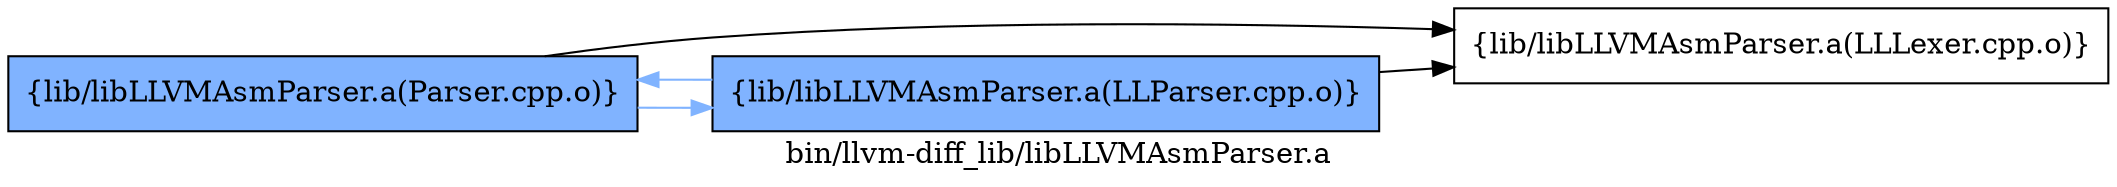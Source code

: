 digraph "bin/llvm-diff_lib/libLLVMAsmParser.a" {
	label="bin/llvm-diff_lib/libLLVMAsmParser.a";
	rankdir=LR;
	{ rank=same; Node0x5591b7a3d238;  }

	Node0x5591b7a3d238 [shape=record,shape=box,group=1,style=filled,fillcolor="0.600000 0.5 1",label="{lib/libLLVMAsmParser.a(Parser.cpp.o)}"];
	Node0x5591b7a3d238 -> Node0x5591b7a3ad08;
	Node0x5591b7a3d238 -> Node0x5591b7a3bcf8[color="0.600000 0.5 1"];
	Node0x5591b7a3ad08 [shape=record,shape=box,group=0,label="{lib/libLLVMAsmParser.a(LLLexer.cpp.o)}"];
	Node0x5591b7a3bcf8 [shape=record,shape=box,group=1,style=filled,fillcolor="0.600000 0.5 1",label="{lib/libLLVMAsmParser.a(LLParser.cpp.o)}"];
	Node0x5591b7a3bcf8 -> Node0x5591b7a3d238[color="0.600000 0.5 1"];
	Node0x5591b7a3bcf8 -> Node0x5591b7a3ad08;
}
